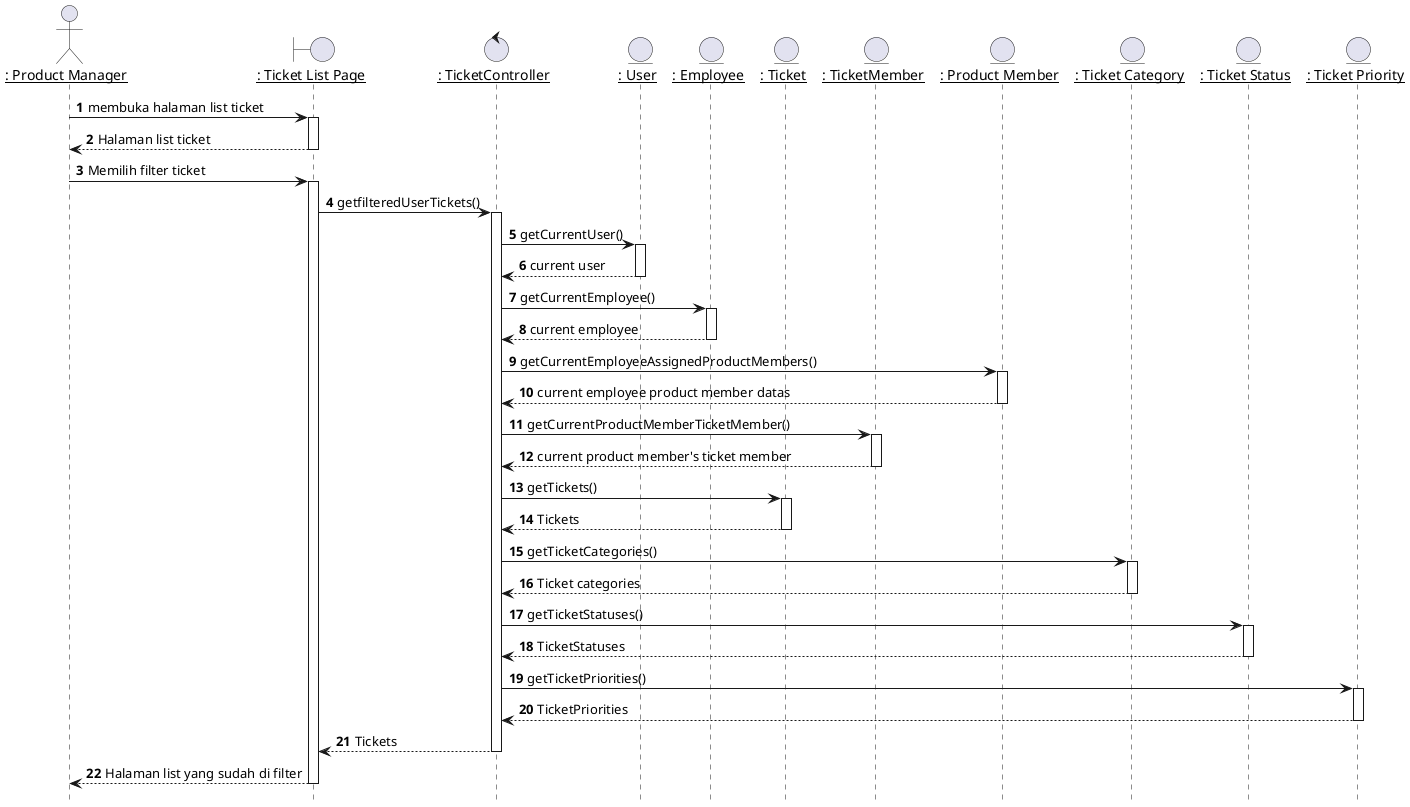 @startuml Memfilter List Ticket

hide footbox


actor IPM as "__: Product Manager__"
boundary TicketPage as "__: Ticket List Page__"
control TicketController as "__: TicketController__"
entity Users as "__: User__"
entity Employees as "__: Employee__"
entity Ticket as "__: Ticket__"
entity TicketMember as "__: TicketMember__"
entity ProductMembers as "__: Product Member__"
' entity ProductMemberRoles as "__: Product Member Roles__"
entity TicketCategories as "__: Ticket Category__"
entity TicketStatuses as "__: Ticket Status__"
entity TicketPriorities as "__: Ticket Priority__"
' entityProductas "__: Products__"
' entity Companies as "__: Companies__"

autonumber 1
IPM -> TicketPage: membuka halaman list ticket
activate TicketPage

TicketPage --> IPM : Halaman list ticket
deactivate TicketPage

IPM -> TicketPage: Memilih filter ticket
activate TicketPage

TicketPage -> TicketController: getfilteredUserTickets()
activate TicketController

TicketController -> Users: getCurrentUser()
activate Users

Users --> TicketController: current user
deactivate Users

TicketController -> Employees: getCurrentEmployee()
activate Employees

Employees --> TicketController: current employee
deactivate Employees

TicketController -> ProductMembers: getCurrentEmployeeAssignedProductMembers()
activate ProductMembers

ProductMembers --> TicketController: current employee product member datas
deactivate ProductMembers

TicketController -> TicketMember: getCurrentProductMemberTicketMember()
activate TicketMember

TicketMember --> TicketController: current product member's ticket member
deactivate TicketMember

TicketController -> Ticket: getTickets()
activate Ticket

Ticket --> TicketController : Tickets
deactivate Ticket

TicketController -> TicketCategories: getTicketCategories()
activate TicketCategories

TicketCategories --> TicketController : Ticket categories
deactivate TicketCategories

TicketController -> TicketStatuses: getTicketStatuses()
activate TicketStatuses

TicketStatuses --> TicketController : TicketStatuses
deactivate TicketStatuses

TicketController -> TicketPriorities: getTicketPriorities()
activate TicketPriorities

TicketPriorities --> TicketController : TicketPriorities
deactivate TicketPriorities

' TicketController -> TicketController : resolveRelation()

TicketController --> TicketPage : Tickets
deactivate TicketController

TicketPage --> IPM : Halaman list yang sudah di filter
deactivate TicketPage


@enduml

